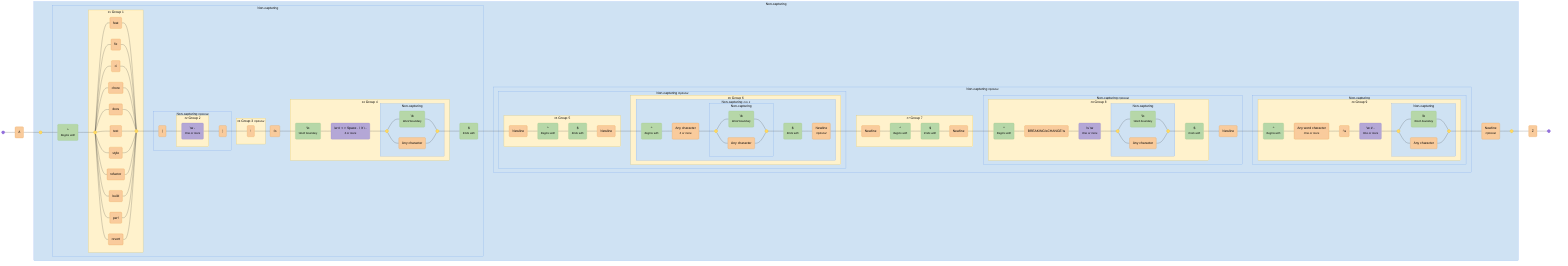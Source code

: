 graph LR
  accTitle: "Regex: \\A(?:(?:^(?P<type>feat|fix|ci|chore|docs|test|style|refactor|build|perf|revert)(?:\\((?P<scope>[\\w-]+)\\))?(?P<breaking>!)?:\\s(?P<subject>\\b[\\w#<> ./\\t\\\\-]{3,}(?:\\b|\\.))$)(?:(?:(?P<BLANK_LINE>\\n^$\\n)(?P<body>(?:^.{3,}(?:\\b|\\.)$\\n?){1,3}))?(?P<BLANK_LINE2>\\n^$\\n)(?:(?P<breaking_change>^BREAKING\\sCHANGE:\\s[\\s\\w]+(?:\\b|\\.)$)\\n)?(?:(?P<footer>^\\w+:\\s[\\w#-]+(?:\\b|\\.))))?\\n?|)\\Z"
  accDescr: "Generated with regex-to-mermaid@1.0.3"

  %% Nodes
  start@{ shape: f-circ };
  fin@{ shape: f-circ };
  literal_1("A"):::literal;
  disjunction_begin_1:::disjunction@{ shape: f-circ };
  disjunction_end_1:::disjunction@{ shape: f-circ };
  assertion_1("^<br><i><small>Begins with</small></i>"):::assertion;
  disjunction_begin_2:::disjunction@{ shape: f-circ };
  disjunction_end_2:::disjunction@{ shape: f-circ };
  literal_2("feat"):::literal;
  literal_3("fix"):::literal;
  literal_4("ci"):::literal;
  literal_5("chore"):::literal;
  literal_6("docs"):::literal;
  literal_7("test"):::literal;
  literal_8("style"):::literal;
  literal_9("refactor"):::literal;
  literal_10("build"):::literal;
  literal_11("perf"):::literal;
  literal_12("revert"):::literal;
  literal_13("("):::literal;
  char_class_1("\w -<br><i><small>One or more</small></i>"):::char-class;
  literal_14(")"):::literal;
  literal_15("!"):::literal;
  literal_16(":\s"):::literal;
  assertion_2("\b<br><i><small>Word boundary</small></i>"):::assertion;
  char_class_2("\w # < > Space . / \t \ -<br><i><small>3 or more</small></i>"):::char-class;
  disjunction_begin_3:::disjunction@{ shape: f-circ };
  disjunction_end_3:::disjunction@{ shape: f-circ };
  assertion_3("\b<br><i><small>Word boundary</small></i>"):::assertion;
  literal_17("Any character"):::literal;
  assertion_4("$<br><i><small>Ends with</small></i>"):::assertion;
  literal_18("Newline"):::literal;
  assertion_5("^<br><i><small>Begins with</small></i>"):::assertion;
  assertion_6("$<br><i><small>Ends with</small></i>"):::assertion;
  literal_19("Newline"):::literal;
  assertion_7("^<br><i><small>Begins with</small></i>"):::assertion;
  literal_20("Any character<br><i><small>3 or more</small></i>"):::literal;
  disjunction_begin_4:::disjunction@{ shape: f-circ };
  disjunction_end_4:::disjunction@{ shape: f-circ };
  assertion_8("\b<br><i><small>Word boundary</small></i>"):::assertion;
  literal_21("Any character"):::literal;
  assertion_9("$<br><i><small>Ends with</small></i>"):::assertion;
  literal_22("Newline<br><i><small>Optional</small></i>"):::literal;
  literal_23("Newline"):::literal;
  assertion_10("^<br><i><small>Begins with</small></i>"):::assertion;
  assertion_11("$<br><i><small>Ends with</small></i>"):::assertion;
  literal_24("Newline"):::literal;
  assertion_12("^<br><i><small>Begins with</small></i>"):::assertion;
  literal_25("BREAKING\sCHANGE:\s"):::literal;
  char_class_3("\s \w<br><i><small>One or more</small></i>"):::char-class;
  disjunction_begin_5:::disjunction@{ shape: f-circ };
  disjunction_end_5:::disjunction@{ shape: f-circ };
  assertion_13("\b<br><i><small>Word boundary</small></i>"):::assertion;
  literal_26("Any character"):::literal;
  assertion_14("$<br><i><small>Ends with</small></i>"):::assertion;
  literal_27("Newline"):::literal;
  assertion_15("^<br><i><small>Begins with</small></i>"):::assertion;
  literal_28("Any word character<br><i><small>One or more</small></i>"):::literal;
  literal_29(":\s"):::literal;
  char_class_4("\w # -<br><i><small>One or more</small></i>"):::char-class;
  disjunction_begin_6:::disjunction@{ shape: f-circ };
  disjunction_end_6:::disjunction@{ shape: f-circ };
  assertion_16("\b<br><i><small>Word boundary</small></i>"):::assertion;
  literal_30("Any character"):::literal;
  literal_31("Newline<br><i><small>Optional</small></i>"):::literal;
  literal_32("Z"):::literal;

  %% Subgraphs
  subgraph standard_1 ["<small>#1</small> Group 1"]
    disjunction_begin_2
    disjunction_end_2
    literal_2
    literal_3
    literal_4
    literal_5
    literal_6
    literal_7
    literal_8
    literal_9
    literal_10
    literal_11
    literal_12
  end

  subgraph standard_2 ["<small>#2</small> Group 2"]
    char_class_1
  end

  subgraph non_capturing_3 ["Non-capturing <small><i>Optional</i></small>"]
    standard_2
    literal_13
    literal_14
  end

  subgraph standard_3 ["<small>#3</small> Group 3 <small><i>Optional</i></small>"]
    literal_15
  end

  subgraph non_capturing_4 ["Non-capturing"]
    disjunction_begin_3
    disjunction_end_3
    assertion_3
    literal_17
  end

  subgraph standard_4 ["<small>#4</small> Group 4"]
    non_capturing_4
    assertion_2
    char_class_2
  end

  subgraph non_capturing_2 ["Non-capturing"]
    standard_1
    standard_2
    non_capturing_3
    standard_3
    non_capturing_4
    standard_4
    assertion_1
    literal_16
    assertion_4
  end

  subgraph standard_5 ["<small>#5</small> Group 5"]
    literal_18
    assertion_5
    assertion_6
    literal_19
  end

  subgraph non_capturing_8 ["Non-capturing"]
    disjunction_begin_4
    disjunction_end_4
    assertion_8
    literal_21
  end

  subgraph non_capturing_7 ["Non-capturing <small><i>1 to 3</i></small>"]
    non_capturing_8
    assertion_7
    literal_20
    assertion_9
    literal_22
  end

  subgraph standard_6 ["<small>#6</small> Group 6"]
    non_capturing_8
    non_capturing_7
  end

  subgraph non_capturing_6 ["Non-capturing <small><i>Optional</i></small>"]
    standard_5
    non_capturing_8
    non_capturing_7
    standard_6
  end

  subgraph standard_7 ["<small>#7</small> Group 7"]
    literal_23
    assertion_10
    assertion_11
    literal_24
  end

  subgraph non_capturing_10 ["Non-capturing"]
    disjunction_begin_5
    disjunction_end_5
    assertion_13
    literal_26
  end

  subgraph standard_8 ["<small>#8</small> Group 8"]
    non_capturing_10
    assertion_12
    literal_25
    char_class_3
    assertion_14
  end

  subgraph non_capturing_9 ["Non-capturing <small><i>Optional</i></small>"]
    non_capturing_10
    standard_8
    literal_27
  end

  subgraph non_capturing_12 ["Non-capturing"]
    disjunction_begin_6
    disjunction_end_6
    assertion_16
    literal_30
  end

  subgraph standard_9 ["<small>#9</small> Group 9"]
    non_capturing_12
    assertion_15
    literal_28
    literal_29
    char_class_4
  end

  subgraph non_capturing_11 ["Non-capturing"]
    non_capturing_12
    standard_9
  end

  subgraph non_capturing_5 ["Non-capturing <small><i>Optional</i></small>"]
    standard_5
    non_capturing_8
    non_capturing_7
    standard_6
    non_capturing_6
    standard_7
    non_capturing_10
    standard_8
    non_capturing_9
    non_capturing_12
    standard_9
    non_capturing_11
  end

  subgraph non_capturing_1 ["Non-capturing"]
    standard_1
    standard_2
    non_capturing_3
    standard_3
    non_capturing_4
    standard_4
    non_capturing_2
    standard_5
    non_capturing_8
    non_capturing_7
    standard_6
    non_capturing_6
    standard_7
    non_capturing_10
    standard_8
    non_capturing_9
    non_capturing_12
    standard_9
    non_capturing_11
    non_capturing_5
    disjunction_begin_1
    disjunction_end_1
    literal_31
  end

  %% Edges
  start --- literal_1;
  literal_1 --- disjunction_begin_1;
  disjunction_begin_1 --- assertion_1;
  assertion_1 --- disjunction_begin_2;
  disjunction_begin_2 --- literal_2;
  literal_2 --- disjunction_end_2;
  disjunction_begin_2 --- literal_3;
  literal_3 --- disjunction_end_2;
  disjunction_begin_2 --- literal_4;
  literal_4 --- disjunction_end_2;
  disjunction_begin_2 --- literal_5;
  literal_5 --- disjunction_end_2;
  disjunction_begin_2 --- literal_6;
  literal_6 --- disjunction_end_2;
  disjunction_begin_2 --- literal_7;
  literal_7 --- disjunction_end_2;
  disjunction_begin_2 --- literal_8;
  literal_8 --- disjunction_end_2;
  disjunction_begin_2 --- literal_9;
  literal_9 --- disjunction_end_2;
  disjunction_begin_2 --- literal_10;
  literal_10 --- disjunction_end_2;
  disjunction_begin_2 --- literal_11;
  literal_11 --- disjunction_end_2;
  disjunction_begin_2 --- literal_12;
  literal_12 --- disjunction_end_2;
  disjunction_end_2 --- literal_13;
  literal_13 --- char_class_1;
  char_class_1 --- literal_14;
  literal_14 --- literal_15;
  literal_15 --- literal_16;
  literal_16 --- assertion_2;
  assertion_2 --- char_class_2;
  char_class_2 --- disjunction_begin_3;
  disjunction_begin_3 --- assertion_3;
  assertion_3 --- disjunction_end_3;
  disjunction_begin_3 --- literal_17;
  literal_17 --- disjunction_end_3;
  disjunction_end_3 --- assertion_4;
  assertion_4 --- literal_18;
  literal_18 --- assertion_5;
  assertion_5 --- assertion_6;
  assertion_6 --- literal_19;
  literal_19 --- assertion_7;
  assertion_7 --- literal_20;
  literal_20 --- disjunction_begin_4;
  disjunction_begin_4 --- assertion_8;
  assertion_8 --- disjunction_end_4;
  disjunction_begin_4 --- literal_21;
  literal_21 --- disjunction_end_4;
  disjunction_end_4 --- assertion_9;
  assertion_9 --- literal_22;
  literal_22 --- literal_23;
  literal_23 --- assertion_10;
  assertion_10 --- assertion_11;
  assertion_11 --- literal_24;
  literal_24 --- assertion_12;
  assertion_12 --- literal_25;
  literal_25 --- char_class_3;
  char_class_3 --- disjunction_begin_5;
  disjunction_begin_5 --- assertion_13;
  assertion_13 --- disjunction_end_5;
  disjunction_begin_5 --- literal_26;
  literal_26 --- disjunction_end_5;
  disjunction_end_5 --- assertion_14;
  assertion_14 --- literal_27;
  literal_27 --- assertion_15;
  assertion_15 --- literal_28;
  literal_28 --- literal_29;
  literal_29 --- char_class_4;
  char_class_4 --- disjunction_begin_6;
  disjunction_begin_6 --- assertion_16;
  assertion_16 --- disjunction_end_6;
  disjunction_begin_6 --- literal_30;
  literal_30 --- disjunction_end_6;
  disjunction_end_6 --- literal_31;
  literal_31 --- disjunction_end_1;
  disjunction_end_1 --- literal_32;
  literal_32 --- fin;

  %% Styles
  %% Node Styling
  classDef literal fill:#F9CB9C,stroke:#E69138,color:#000000;
  classDef disjunction fill:#FFD966,stroke:#F1C232,color:#000000;
  classDef assertion fill:#B6D7A8,stroke:#93C47D,color:#000000;
  classDef char-class fill:#B4A7D6,stroke:#8E7CC3,color:#000000;

  %% Group Styling
  classDef standard fill:#FFF2CC,stroke:#F1C232,color:#000000;
  classDef non-capturing fill:#CFE2F3,stroke:#6D9EEB,color:#000000;

  %% Apply Group Classes
  class standard_1,standard_2,standard_3,standard_4,standard_5,standard_6,standard_7,standard_8,standard_9 standard;
  class non_capturing_3,non_capturing_4,non_capturing_2,non_capturing_8,non_capturing_7,non_capturing_6,non_capturing_10,non_capturing_9,non_capturing_12,non_capturing_11,non_capturing_5,non_capturing_1 non-capturing;